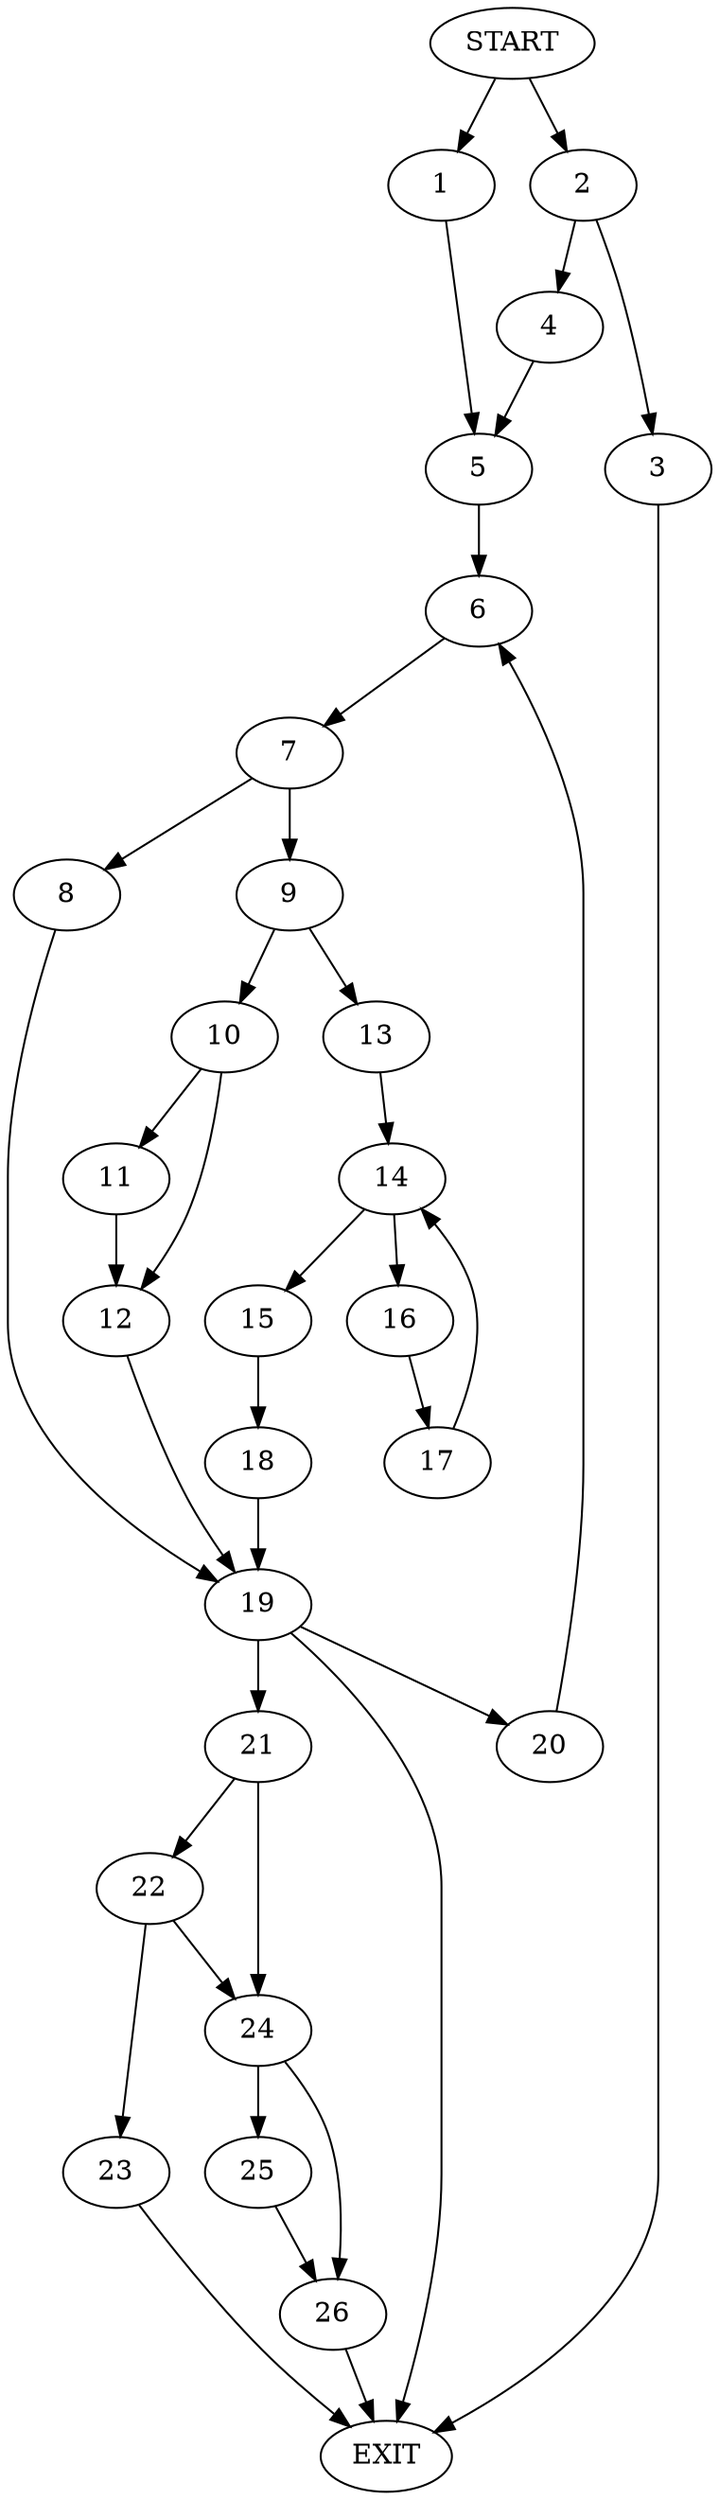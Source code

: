 digraph { 
0 [label="START"];
1;
2;
3;
4;
5;
6;
7;
8;
9;
10;
11;
12;
13;
14;
15;
16;
17;
18;
19;
20;
21;
22;
23;
24;
25;
26;
27[label="EXIT"];
0 -> 1;
0 -> 2;
1 -> 5;
2 -> 3;
2 -> 4;
3 -> 27;
4 -> 5;
5 -> 6;
6 -> 7;
7 -> 8;
7 -> 9;
8 -> 19;
9 -> 10;
9 -> 13;
10 -> 12;
10 -> 11;
11 -> 12;
12 -> 19;
13 -> 14;
14 -> 16;
14 -> 15;
15 -> 18;
16 -> 17;
17 -> 14;
18 -> 19;
19 -> 27;
19 -> 20;
19:s2 -> 21;
20 -> 6;
21 -> 24;
21 -> 22;
22 -> 23;
22 -> 24;
23 -> 27;
24 -> 25;
24 -> 26;
25 -> 26;
26 -> 27;
}